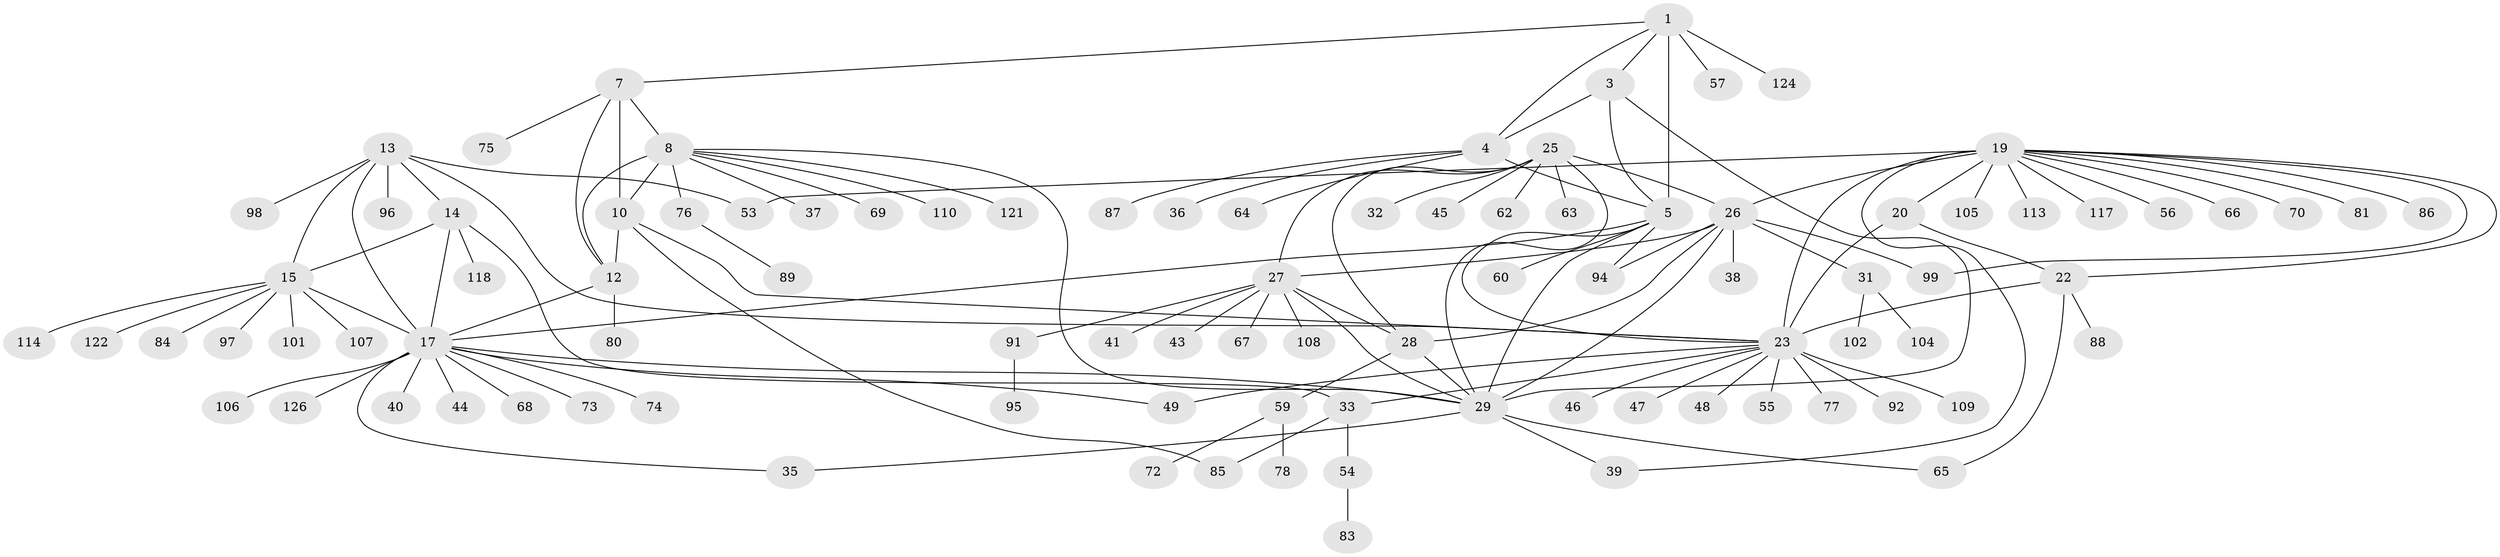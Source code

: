 // original degree distribution, {7: 0.05555555555555555, 6: 0.047619047619047616, 9: 0.023809523809523808, 8: 0.047619047619047616, 10: 0.015873015873015872, 12: 0.023809523809523808, 15: 0.007936507936507936, 14: 0.007936507936507936, 11: 0.007936507936507936, 4: 0.007936507936507936, 1: 0.5873015873015873, 5: 0.007936507936507936, 2: 0.1349206349206349, 3: 0.023809523809523808}
// Generated by graph-tools (version 1.1) at 2025/42/03/06/25 10:42:13]
// undirected, 95 vertices, 128 edges
graph export_dot {
graph [start="1"]
  node [color=gray90,style=filled];
  1 [super="+2"];
  3 [super="+111"];
  4 [super="+34"];
  5 [super="+6"];
  7 [super="+100"];
  8 [super="+9"];
  10 [super="+11"];
  12 [super="+103"];
  13 [super="+115"];
  14 [super="+16"];
  15 [super="+58"];
  17 [super="+18"];
  19 [super="+21"];
  20 [super="+119"];
  22 [super="+61"];
  23 [super="+24"];
  25;
  26 [super="+30"];
  27 [super="+51"];
  28 [super="+120"];
  29 [super="+52"];
  31 [super="+123"];
  32;
  33 [super="+42"];
  35 [super="+50"];
  36;
  37;
  38;
  39;
  40;
  41;
  43 [super="+71"];
  44;
  45;
  46;
  47;
  48;
  49;
  53;
  54;
  55 [super="+82"];
  56;
  57 [super="+79"];
  59;
  60;
  62;
  63;
  64;
  65;
  66;
  67;
  68;
  69;
  70;
  72 [super="+90"];
  73;
  74;
  75;
  76;
  77;
  78;
  80;
  81;
  83 [super="+116"];
  84;
  85 [super="+93"];
  86;
  87;
  88;
  89;
  91 [super="+112"];
  92;
  94;
  95;
  96;
  97 [super="+125"];
  98;
  99;
  101;
  102;
  104;
  105;
  106;
  107;
  108;
  109;
  110;
  113;
  114;
  117;
  118;
  121;
  122;
  124;
  126;
  1 -- 3 [weight=2];
  1 -- 4 [weight=2];
  1 -- 5 [weight=4];
  1 -- 57;
  1 -- 124;
  1 -- 7;
  3 -- 4;
  3 -- 5 [weight=2];
  3 -- 29;
  4 -- 5 [weight=2];
  4 -- 36;
  4 -- 64;
  4 -- 87;
  5 -- 60;
  5 -- 17;
  5 -- 29;
  5 -- 94;
  5 -- 23;
  7 -- 8 [weight=2];
  7 -- 10 [weight=2];
  7 -- 12;
  7 -- 75;
  8 -- 10 [weight=4];
  8 -- 12 [weight=2];
  8 -- 37;
  8 -- 69;
  8 -- 110;
  8 -- 121;
  8 -- 29;
  8 -- 76;
  10 -- 12 [weight=2];
  10 -- 23;
  10 -- 85;
  12 -- 17;
  12 -- 80;
  13 -- 14 [weight=2];
  13 -- 15;
  13 -- 17 [weight=2];
  13 -- 23;
  13 -- 53;
  13 -- 96;
  13 -- 98;
  14 -- 15 [weight=2];
  14 -- 17 [weight=4];
  14 -- 118;
  14 -- 33;
  15 -- 17 [weight=2];
  15 -- 84;
  15 -- 97;
  15 -- 101;
  15 -- 107;
  15 -- 114;
  15 -- 122;
  17 -- 29;
  17 -- 35;
  17 -- 44;
  17 -- 49;
  17 -- 68;
  17 -- 74;
  17 -- 106;
  17 -- 126;
  17 -- 40;
  17 -- 73;
  19 -- 20 [weight=2];
  19 -- 22 [weight=2];
  19 -- 23 [weight=4];
  19 -- 26;
  19 -- 86;
  19 -- 105;
  19 -- 66;
  19 -- 99;
  19 -- 70;
  19 -- 39;
  19 -- 81;
  19 -- 113;
  19 -- 53;
  19 -- 56;
  19 -- 117;
  20 -- 22;
  20 -- 23 [weight=2];
  22 -- 23 [weight=2];
  22 -- 65;
  22 -- 88;
  23 -- 47;
  23 -- 49;
  23 -- 77;
  23 -- 92;
  23 -- 33;
  23 -- 109;
  23 -- 46;
  23 -- 48;
  23 -- 55;
  25 -- 26 [weight=2];
  25 -- 27;
  25 -- 28;
  25 -- 29;
  25 -- 32;
  25 -- 45;
  25 -- 62;
  25 -- 63;
  26 -- 27 [weight=2];
  26 -- 28 [weight=2];
  26 -- 29 [weight=2];
  26 -- 31;
  26 -- 99;
  26 -- 38;
  26 -- 94;
  27 -- 28;
  27 -- 29;
  27 -- 41;
  27 -- 43;
  27 -- 67;
  27 -- 91;
  27 -- 108;
  28 -- 29;
  28 -- 59;
  29 -- 39;
  29 -- 65;
  29 -- 35;
  31 -- 102;
  31 -- 104;
  33 -- 54;
  33 -- 85;
  54 -- 83;
  59 -- 72;
  59 -- 78;
  76 -- 89;
  91 -- 95;
}

